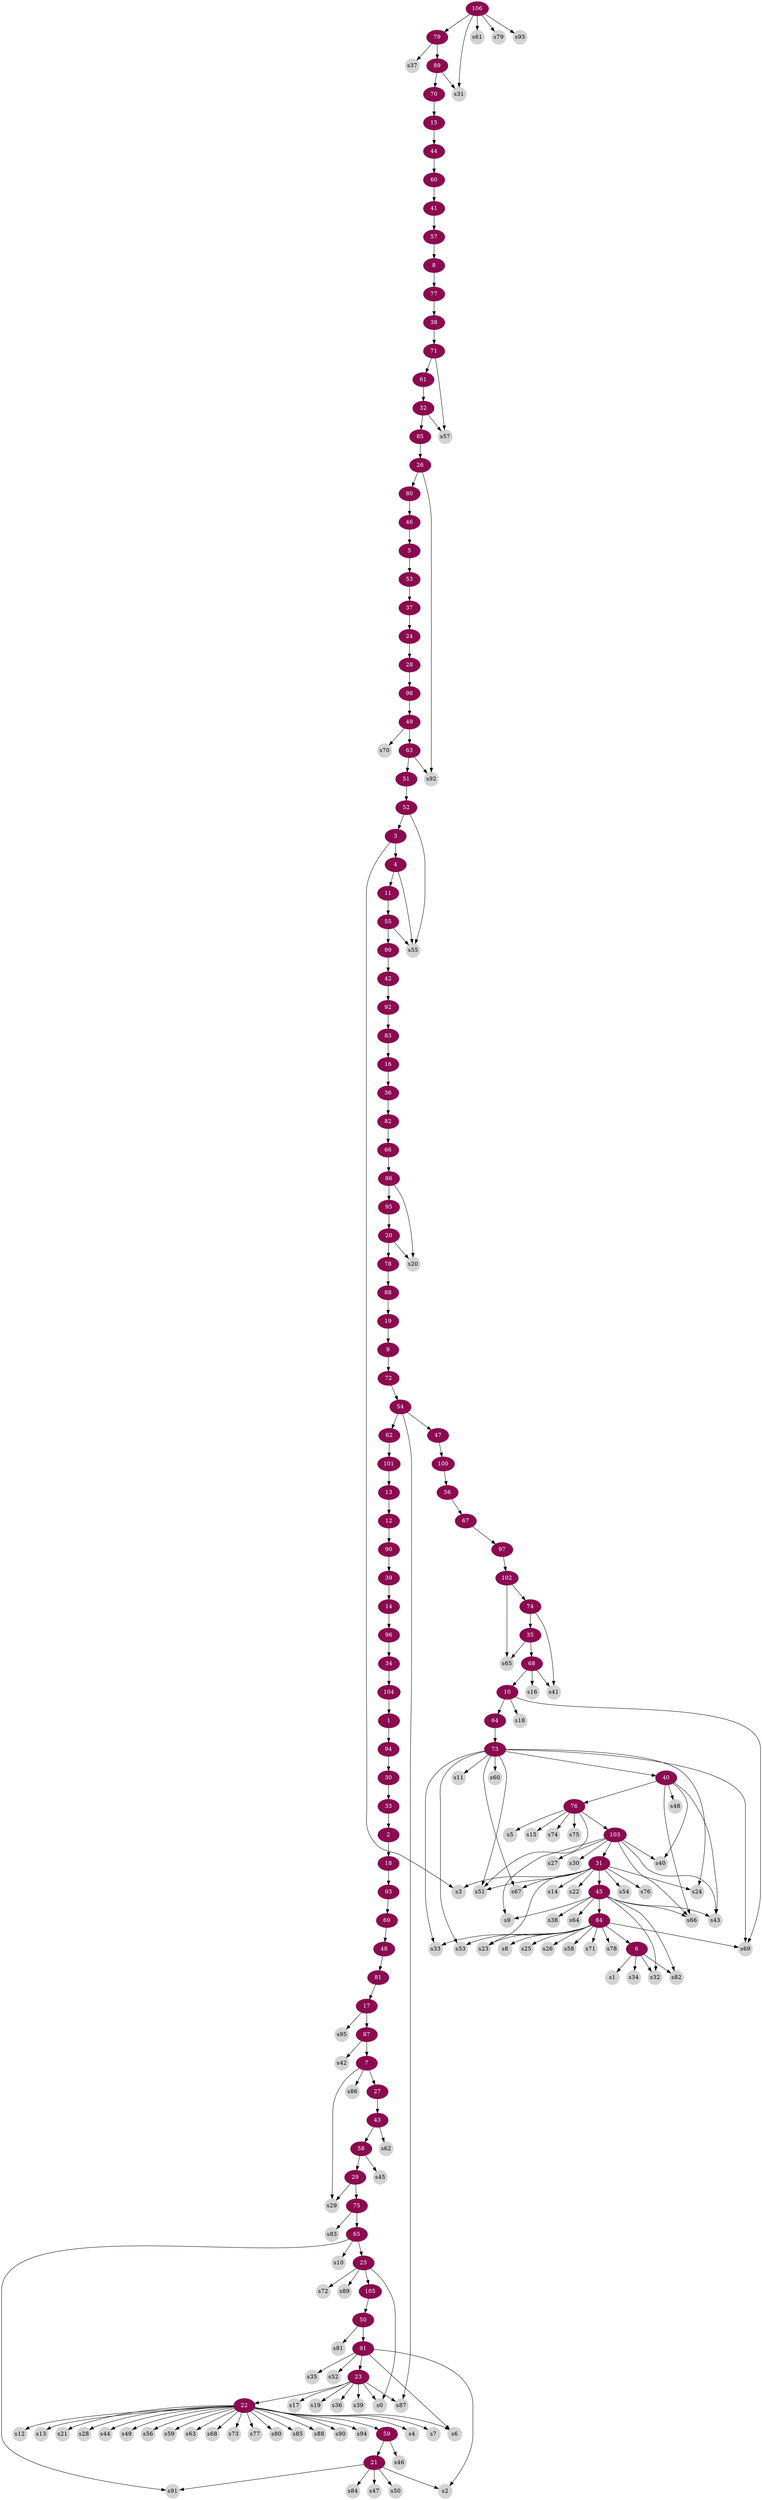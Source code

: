 digraph g{
node [color=deeppink4, style=filled, fontcolor=white];	
104 -> 1;
33 -> 2;
52 -> 3;
3 -> 4;
46 -> 5;
84 -> 6;
87 -> 7;
57 -> 8;
19 -> 9;
68 -> 10;
4 -> 11;
13 -> 12;
101 -> 13;
39 -> 14;
70 -> 15;
83 -> 16;
81 -> 17;
2 -> 18;
88 -> 19;
95 -> 20;
59 -> 21;
23 -> 22;
91 -> 23;
37 -> 24;
65 -> 25;
85 -> 26;
7 -> 27;
24 -> 28;
58 -> 29;
94 -> 30;
103 -> 31;
61 -> 32;
30 -> 33;
96 -> 34;
74 -> 35;
16 -> 36;
53 -> 37;
77 -> 38;
90 -> 39;
73 -> 40;
60 -> 41;
99 -> 42;
27 -> 43;
15 -> 44;
31 -> 45;
80 -> 46;
54 -> 47;
69 -> 48;
98 -> 49;
105 -> 50;
63 -> 51;
51 -> 52;
5 -> 53;
72 -> 54;
11 -> 55;
100 -> 56;
41 -> 57;
43 -> 58;
22 -> 59;
44 -> 60;
71 -> 61;
54 -> 62;
49 -> 63;
10 -> 64;
75 -> 65;
82 -> 66;
56 -> 67;
35 -> 68;
93 -> 69;
89 -> 70;
38 -> 71;
9 -> 72;
64 -> 73;
102 -> 74;
29 -> 75;
40 -> 76;
8 -> 77;
20 -> 78;
106 -> 79;
26 -> 80;
48 -> 81;
36 -> 82;
92 -> 83;
45 -> 84;
32 -> 85;
66 -> 86;
17 -> 87;
78 -> 88;
79 -> 89;
12 -> 90;
50 -> 91;
42 -> 92;
18 -> 93;
1 -> 94;
86 -> 95;
14 -> 96;
67 -> 97;
28 -> 98;
55 -> 99;
47 -> 100;
62 -> 101;
97 -> 102;
76 -> 103;
34 -> 104;
25 -> 105;
node [color=lightgrey, style=filled, fontcolor=black, shape=circle, fixedsize=true];  
3 -> s3;
4 -> s55;
6 -> s1;
6 -> s32;
6 -> s34;
6 -> s82;
7 -> s29;
7 -> s86;
10 -> s18;
10 -> s69;
17 -> s95;
20 -> s20;
21 -> s2;
21 -> s47;
21 -> s50;
21 -> s84;
21 -> s91;
22 -> s4;
22 -> s6;
22 -> s7;
22 -> s12;
22 -> s13;
22 -> s21;
22 -> s28;
22 -> s44;
22 -> s49;
22 -> s56;
22 -> s59;
22 -> s63;
22 -> s68;
22 -> s73;
22 -> s77;
22 -> s80;
22 -> s85;
22 -> s88;
22 -> s90;
22 -> s94;
23 -> s0;
23 -> s17;
23 -> s19;
23 -> s36;
23 -> s39;
23 -> s87;
25 -> s0;
25 -> s72;
25 -> s89;
26 -> s92;
29 -> s29;
31 -> s3;
31 -> s14;
31 -> s22;
31 -> s23;
31 -> s24;
31 -> s51;
31 -> s54;
31 -> s67;
31 -> s76;
32 -> s57;
35 -> s65;
40 -> s40;
40 -> s43;
40 -> s48;
40 -> s66;
43 -> s62;
45 -> s9;
45 -> s32;
45 -> s38;
45 -> s43;
45 -> s64;
45 -> s66;
45 -> s82;
49 -> s70;
50 -> s81;
52 -> s55;
54 -> s87;
55 -> s55;
58 -> s45;
59 -> s46;
63 -> s92;
65 -> s10;
65 -> s91;
68 -> s16;
68 -> s41;
71 -> s57;
73 -> s11;
73 -> s24;
73 -> s33;
73 -> s51;
73 -> s53;
73 -> s60;
73 -> s67;
73 -> s69;
74 -> s41;
75 -> s83;
76 -> s5;
76 -> s15;
76 -> s51;
76 -> s74;
76 -> s75;
79 -> s37;
84 -> s8;
84 -> s23;
84 -> s25;
84 -> s26;
84 -> s33;
84 -> s53;
84 -> s58;
84 -> s69;
84 -> s71;
84 -> s78;
86 -> s20;
87 -> s42;
89 -> s31;
91 -> s2;
91 -> s6;
91 -> s35;
91 -> s52;
102 -> s65;
103 -> s9;
103 -> s27;
103 -> s30;
103 -> s40;
103 -> s43;
103 -> s66;
106 -> s31;
106 -> s61;
106 -> s79;
106 -> s93;
}
